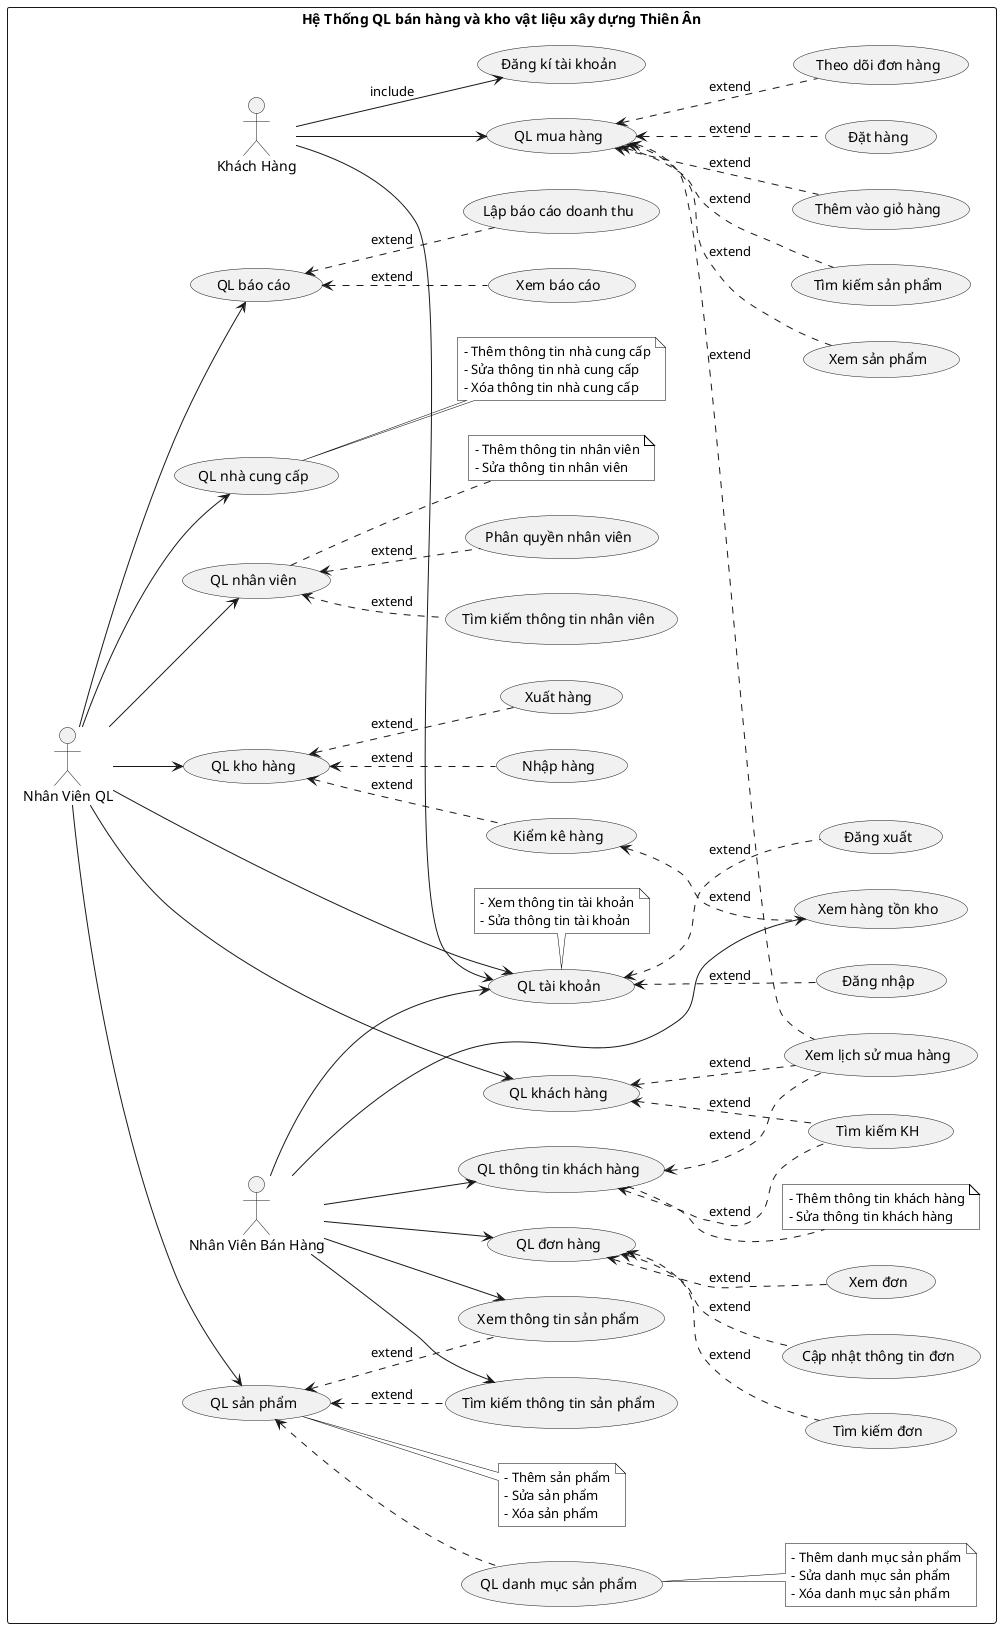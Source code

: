 @startuml UC-Diagram

left to right direction
skinparam shadowing false
skinparam note {
BorderColor #black
BackgroundColor #white
FontColor black
}

rectangle "Hệ Thống QL bán hàng và kho vật liệu xây dựng Thiên Ân" {

actor "Khách Hàng" as KH
actor "Nhân Viên QL" as NVQL
actor "Nhân Viên Bán Hàng" as NVBH

' Nhân viên quản lý
(QL sản phẩm) as QLSP
NVQL --> QLSP
QLSP <.. (Xem thông tin sản phẩm): extend
QLSP <.. (Tìm kiếm thông tin sản phẩm): extend
note right of QLSP
- Thêm sản phẩm
- Sửa sản phẩm
- Xóa sản phẩm
end note

(QL danh mục sản phẩm) as QLDMSP
QLSP <.. QLDMSP
note right of QLDMSP
- Thêm danh mục sản phẩm
- Sửa danh mục sản phẩm
- Xóa danh mục sản phẩm
end note

(QL kho hàng) as QLKH
NVQL --> QLKH
QLKH <.. (Nhập hàng): extend
QLKH <.. (Xuất hàng): extend
QLKH <.. (Kiểm kê hàng): extend
(Kiểm kê hàng) <.. (Xem hàng tồn kho): extend

(QL nhân viên) as QLNV
NVQL --> QLNV
QLNV <.. (Tìm kiếm thông tin nhân viên): extend
QLNV <.. (Phân quyền nhân viên): extend
note right of QLNV
- Thêm thông tin nhân viên
- Sửa thông tin nhân viên
end note

(QL nhà cung cấp) as QLNCC
NVQL --> QLNCC
note right of QLNCC
- Thêm thông tin nhà cung cấp
- Sửa thông tin nhà cung cấp
- Xóa thông tin nhà cung cấp
end note

(QL khách hàng) as QLKHNV
NVQL --> QLKHNV
QLKHNV <.. (Tìm kiếm KH): extend
QLKHNV <.. (Xem lịch sử mua hàng): extend

(QL báo cáo) as BC
NVQL --> BC
BC <.. (Xem báo cáo): extend
BC <.. (Lập báo cáo doanh thu): extend

' Nhân viên bán hàng
(QL đơn hàng) as QLDH
NVBH --> QLDH
QLDH <.. (Xem đơn): extend
QLDH <.. (Tìm kiếm đơn): extend
QLDH <.. (Cập nhật thông tin đơn): extend

' QL sản phẩm và kho cho NVBH
NVBH --> (Xem thông tin sản phẩm)
NVBH --> (Tìm kiếm thông tin sản phẩm)
NVBH --> (Xem hàng tồn kho)

(QL thông tin khách hàng) as QLKH_BH
NVBH --> QLKH_BH
QLKH_BH <.. (Tìm kiếm KH): extend
QLKH_BH <.. (Xem lịch sử mua hàng): extend
note right of QLKH_BH
- Thêm thông tin khách hàng
- Sửa thông tin khách hàng
end note

' Khách hàng
(QL mua hàng) as QLMH
KH --> QLMH
QLMH <.. (Xem sản phẩm): extend
QLMH <.. (Tìm kiếm sản phẩm): extend
QLMH <.. (Thêm vào giỏ hàng): extend
QLMH <.. (Đặt hàng): extend
QLMH <.. (Theo dõi đơn hàng): extend
QLMH <.. (Xem lịch sử mua hàng): extend

KH --> (Đăng kí tài khoản): include

' Phần chung cho cả 3 Actor
(QL tài khoản) as QLTK
note bottom of QLTK
- Xem thông tin tài khoản
- Sửa thông tin tài khoản
end note
QLTK <.. (Đăng nhập): extend
QLTK <.. (Đăng xuất): extend
' QLTK <.. (Xem thông tin tài khoản): extend
' QLTK <.. (Sửa thông tin tài khoản): extend

NVQL --> QLTK
NVBH --> QLTK
KH --> QLTK

}

@enduml
